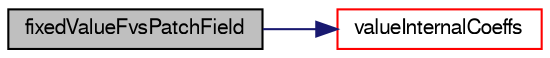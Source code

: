 digraph "fixedValueFvsPatchField"
{
  bgcolor="transparent";
  edge [fontname="FreeSans",fontsize="10",labelfontname="FreeSans",labelfontsize="10"];
  node [fontname="FreeSans",fontsize="10",shape=record];
  rankdir="LR";
  Node13 [label="fixedValueFvsPatchField",height=0.2,width=0.4,color="black", fillcolor="grey75", style="filled", fontcolor="black"];
  Node13 -> Node14 [color="midnightblue",fontsize="10",style="solid",fontname="FreeSans"];
  Node14 [label="valueInternalCoeffs",height=0.2,width=0.4,color="red",URL="$a22374.html#a2b42863403587b404576ca43b676433e",tooltip="Return the matrix diagonal coefficients corresponding to the. "];
}
